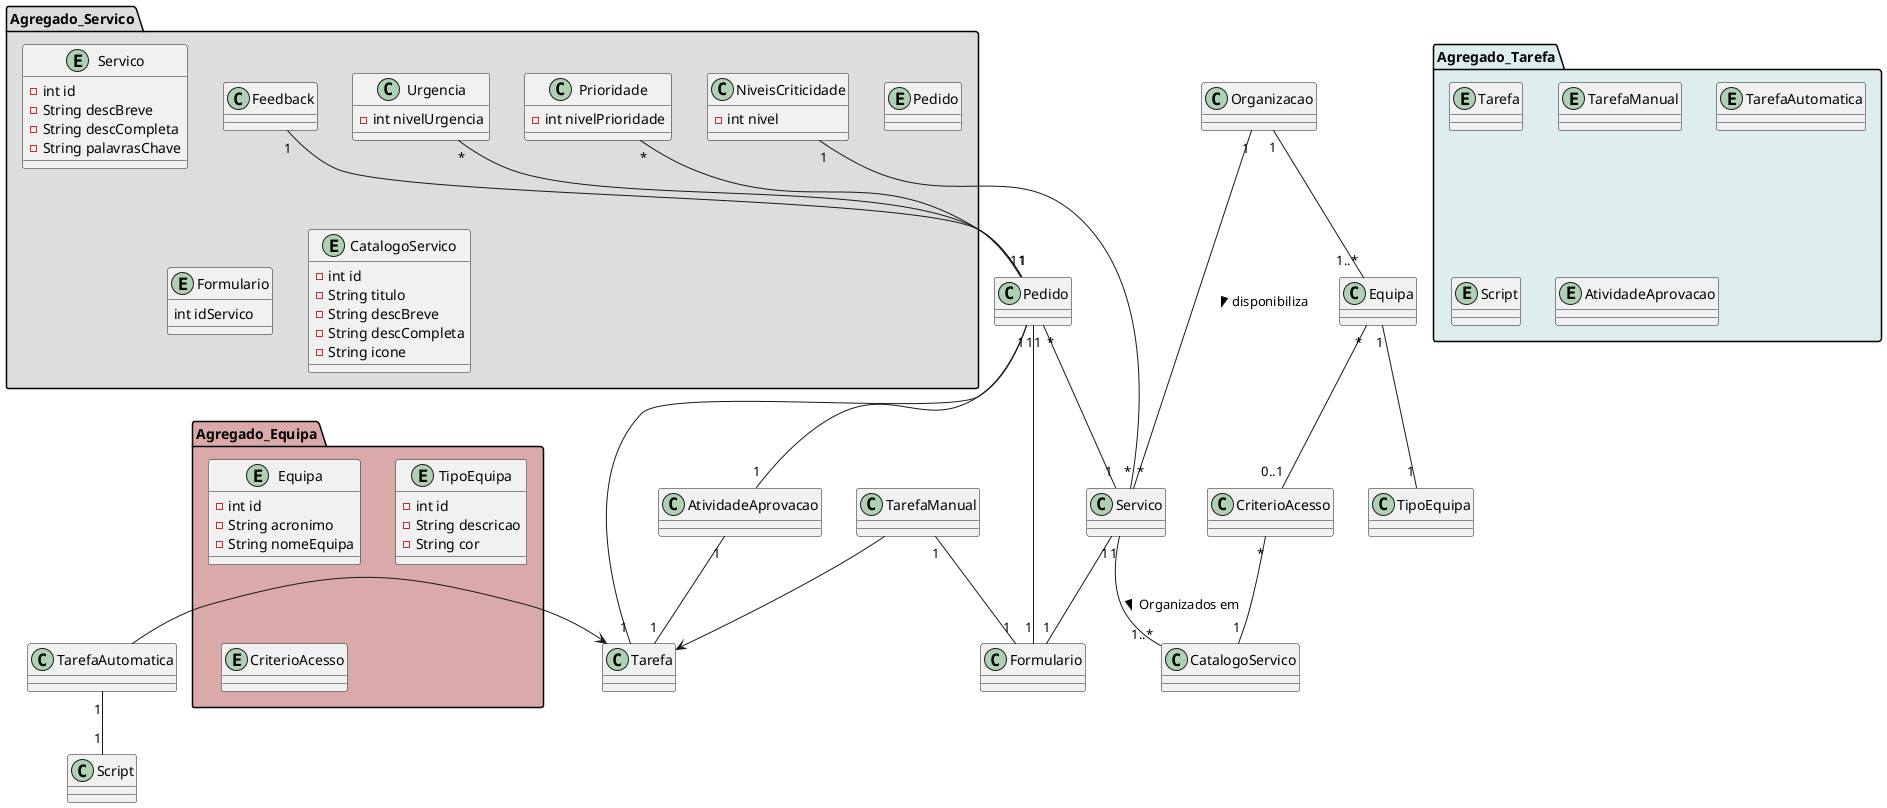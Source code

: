 
/* Este modelo de domínio deve respeitar DDD */
@startuml
'skinparam linetype ortho
'left to right direction


namespace Agregado_Servico #DDDDDD{
entity Servico{
 -int id
 -String descBreve
 -String descCompleta
 -String palavrasChave
}

class NiveisCriticidade{
 -int nivel
}

class Urgencia {
 -int nivelUrgencia
}

class Prioridade{
 -int nivelPrioridade
}

entity Pedido{}

class Feedback{}

entity Formulario{
 int idServico
 }

entity CatalogoServico{
 -int id
 -String titulo
 -String descBreve
 -String descCompleta
 -String icone
}

.Pedido "1" -- "1" .Formulario
.Pedido "*" --"1" .Servico
Feedback "1" -- "1" .Pedido

Urgencia "*" -- "1" .Pedido
Prioridade "*" -- "1" .Pedido
.Servico "1" -- "1..*" .CatalogoServico : > Organizados em
.Servico "*" -- "1" NiveisCriticidade

.Servico "1" -- "1" .Formulario
}

namespace Agregado_Tarefa #DEEEEE{
entity Tarefa{}

entity TarefaManual{}

entity TarefaAutomatica{}

entity Script{}

entity AtividadeAprovacao{}
.AtividadeAprovacao "1" -- "1" .Tarefa
.TarefaAutomatica "1" -- "1" .Script

.TarefaAutomatica -> .Tarefa
.TarefaManual -> .Tarefa

.Pedido "1" --- "1" .Tarefa
}

namespace Agregado_Equipa #DAAAAA{


entity Equipa {
 -int id
 -String acronimo
 -String nomeEquipa
}

entity TipoEquipa{
 -int id
 -String descricao
 -String cor
}

entity CriterioAcesso{}



.Equipa "1" -- "1" .TipoEquipa
.Equipa "*" -- "0..1" .CriterioAcesso
.CriterioAcesso "*" -- "1" .CatalogoServico

}
.Pedido "1" -- "1" .AtividadeAprovacao
Organizacao "1" -- "1..*" .Equipa



.TarefaManual "1" -- "1" .Formulario
Organizacao "1" -- "*" .Servico : disponibiliza >

class Organizacao{}
@enduml